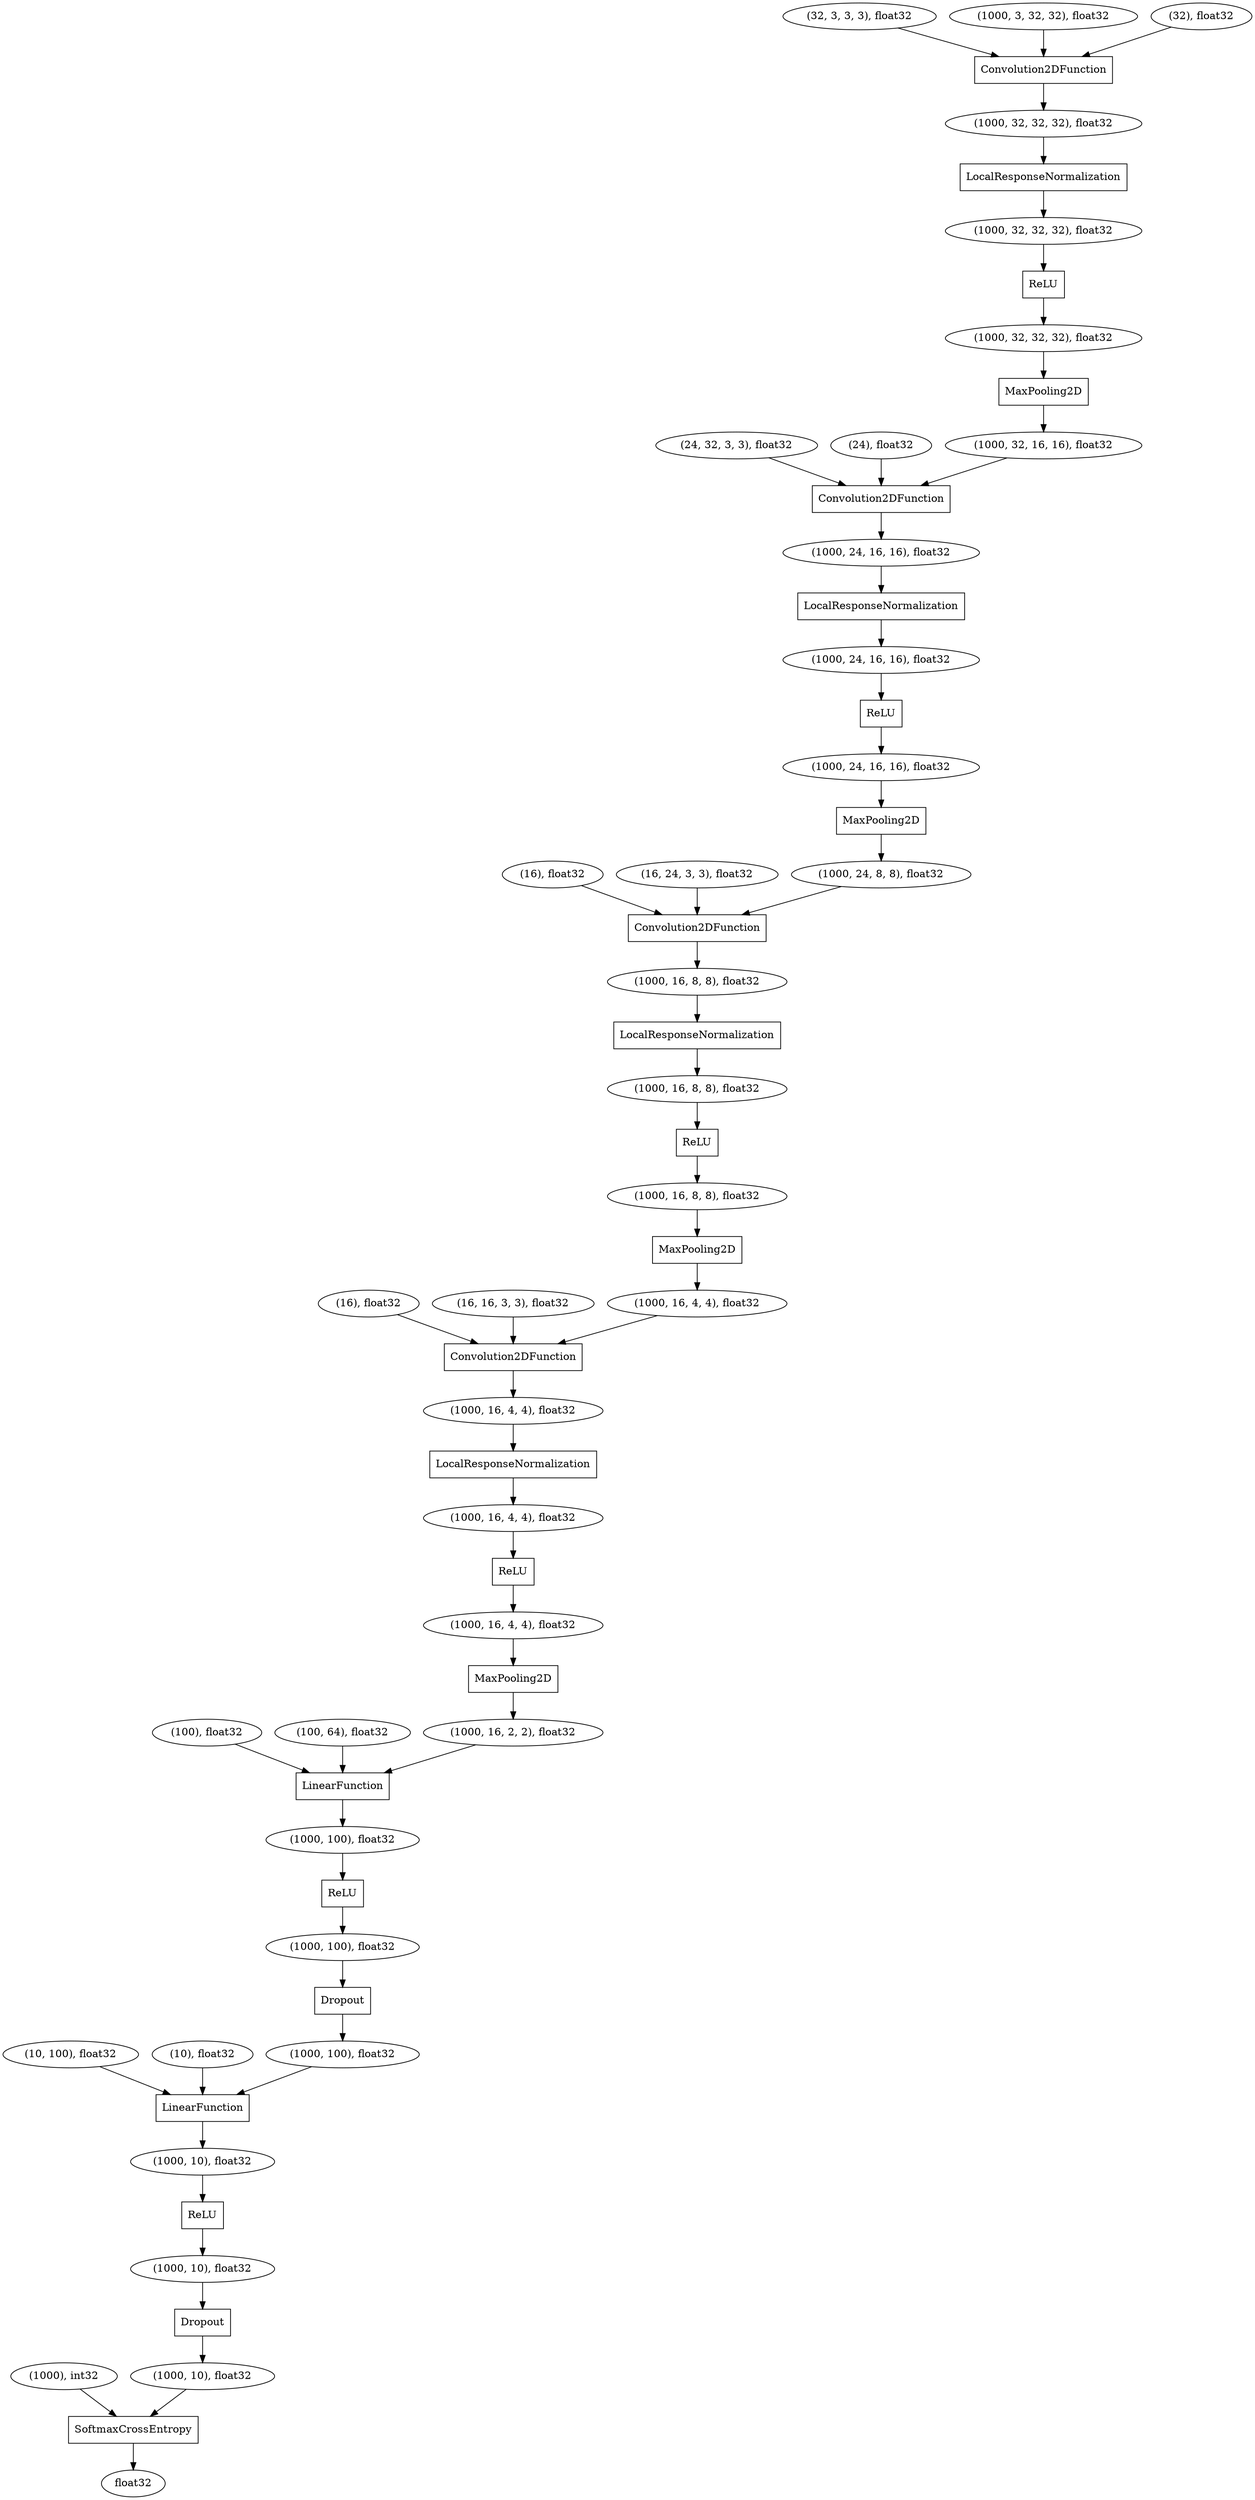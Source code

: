 digraph graphname{140419865184272 [shape="oval",label="(1000, 24, 16, 16), float32"];140419864780944 [shape="oval",label="(1000, 32, 32, 32), float32"];140419867293776 [shape="oval",label="(10, 100), float32"];140419865185296 [shape="box",label="MaxPooling2D"];140419865184400 [shape="box",label="MaxPooling2D"];140419865184464 [shape="oval",label="(1000, 24, 8, 8), float32"];140419865122512 [shape="box",label="MaxPooling2D"];140419865184528 [shape="oval",label="(1000, 16, 8, 8), float32"];140419865184592 [shape="box",label="LocalResponseNormalization"];140419866677648 [shape="box",label="ReLU"];140419867294096 [shape="oval",label="(10), float32"];140419864781264 [shape="box",label="LocalResponseNormalization"];140419864781648 [shape="oval",label="(1000, 32, 32, 32), float32"];140419864781328 [shape="box",label="LinearFunction"];140419866253904 [shape="oval",label="(1000, 100), float32"];140419865185040 [shape="box",label="ReLU"];140419866253968 [shape="oval",label="(1000, 16, 2, 2), float32"];140419866254032 [shape="oval",label="(1000, 100), float32"];140419865185744 [shape="oval",label="(1000, 16, 4, 4), float32"];140419866254096 [shape="box",label="Dropout"];140419866254160 [shape="oval",label="(1000, 100), float32"];140419865185424 [shape="oval",label="(1000, 16, 4, 4), float32"];140419865185168 [shape="oval",label="(1000, 16, 8, 8), float32"];140419866472976 [shape="oval",label="(24, 32, 3, 3), float32"];140419864782672 [shape="oval",label="(1000), int32"];140419865183760 [shape="box",label="Convolution2DFunction"];140419866254352 [shape="box",label="LinearFunction"];140419865185360 [shape="oval",label="(1000, 16, 4, 4), float32"];140419867294224 [shape="oval",label="(16), float32"];140419866254480 [shape="oval",label="(1000, 10), float32"];140419864783632 [shape="box",label="Convolution2DFunction"];140419864783824 [shape="box",label="ReLU"];140419866254544 [shape="oval",label="(1000, 10), float32"];140419865185488 [shape="box",label="LocalResponseNormalization"];140419866254608 [shape="box",label="Dropout"];140419866472784 [shape="oval",label="(32, 3, 3, 3), float32"];140419867295056 [shape="oval",label="(100), float32"];140419865123792 [shape="oval",label="(1000, 32, 32, 32), float32"];140419865183632 [shape="oval",label="(1000, 24, 16, 16), float32"];140419866472720 [shape="oval",label="(24), float32"];140419866254800 [shape="oval",label="float32"];140419867294288 [shape="oval",label="(100, 64), float32"];140419865184848 [shape="oval",label="(1000, 16, 8, 8), float32"];140419866254928 [shape="box",label="SoftmaxCrossEntropy"];140419865185552 [shape="box",label="Convolution2DFunction"];140419864783248 [shape="oval",label="(1000, 3, 32, 32), float32"];140419865185936 [shape="box",label="ReLU"];140419866472592 [shape="oval",label="(32), float32"];140419865183952 [shape="oval",label="(1000, 24, 16, 16), float32"];140419865183696 [shape="box",label="LocalResponseNormalization"];140419867293648 [shape="oval",label="(16), float32"];140419865186064 [shape="oval",label="(1000, 16, 4, 4), float32"];140419867295376 [shape="oval",label="(16, 24, 3, 3), float32"];140419865186128 [shape="box",label="ReLU"];140419867293264 [shape="oval",label="(16, 16, 3, 3), float32"];140419865184656 [shape="box",label="Convolution2DFunction"];140419865184144 [shape="box",label="ReLU"];140419865186256 [shape="box",label="MaxPooling2D"];140419865183568 [shape="oval",label="(1000, 32, 16, 16), float32"];140419866254672 [shape="oval",label="(1000, 10), float32"];140419864781264 -> 140419864780944;140419866253968 -> 140419864781328;140419867295056 -> 140419864781328;140419865185040 -> 140419865185168;140419865185424 -> 140419865185936;140419864781648 -> 140419864781264;140419866254544 -> 140419866254608;140419865185744 -> 140419865185488;140419867293776 -> 140419866254352;140419866472784 -> 140419864783632;140419866254928 -> 140419866254800;140419864781328 -> 140419866253904;140419865183952 -> 140419865183696;140419865184848 -> 140419865184592;140419865185552 -> 140419865185744;140419864783824 -> 140419865123792;140419866254096 -> 140419866254160;140419865184464 -> 140419865184656;140419865183632 -> 140419865184144;140419866254480 -> 140419866677648;140419865123792 -> 140419865122512;140419866677648 -> 140419866254544;140419865185360 -> 140419865185552;140419865183760 -> 140419865183952;140419865185936 -> 140419865186064;140419865184272 -> 140419865184400;140419865186256 -> 140419866253968;140419865184144 -> 140419865184272;140419866472976 -> 140419865183760;140419864782672 -> 140419866254928;140419864783632 -> 140419864781648;140419865183568 -> 140419865183760;140419867294224 -> 140419865184656;140419866254672 -> 140419866254928;140419865184400 -> 140419865184464;140419865186064 -> 140419865186256;140419864780944 -> 140419864783824;140419866253904 -> 140419865186128;140419865184592 -> 140419865184528;140419867294288 -> 140419864781328;140419865183696 -> 140419865183632;140419865186128 -> 140419866254032;140419866472592 -> 140419864783632;140419867293648 -> 140419865185552;140419864783248 -> 140419864783632;140419866254032 -> 140419866254096;140419867293264 -> 140419865185552;140419866472720 -> 140419865183760;140419865122512 -> 140419865183568;140419866254608 -> 140419866254672;140419865185296 -> 140419865185360;140419865185168 -> 140419865185296;140419865184656 -> 140419865184848;140419866254160 -> 140419866254352;140419865185488 -> 140419865185424;140419867294096 -> 140419866254352;140419867295376 -> 140419865184656;140419865184528 -> 140419865185040;140419866254352 -> 140419866254480;}